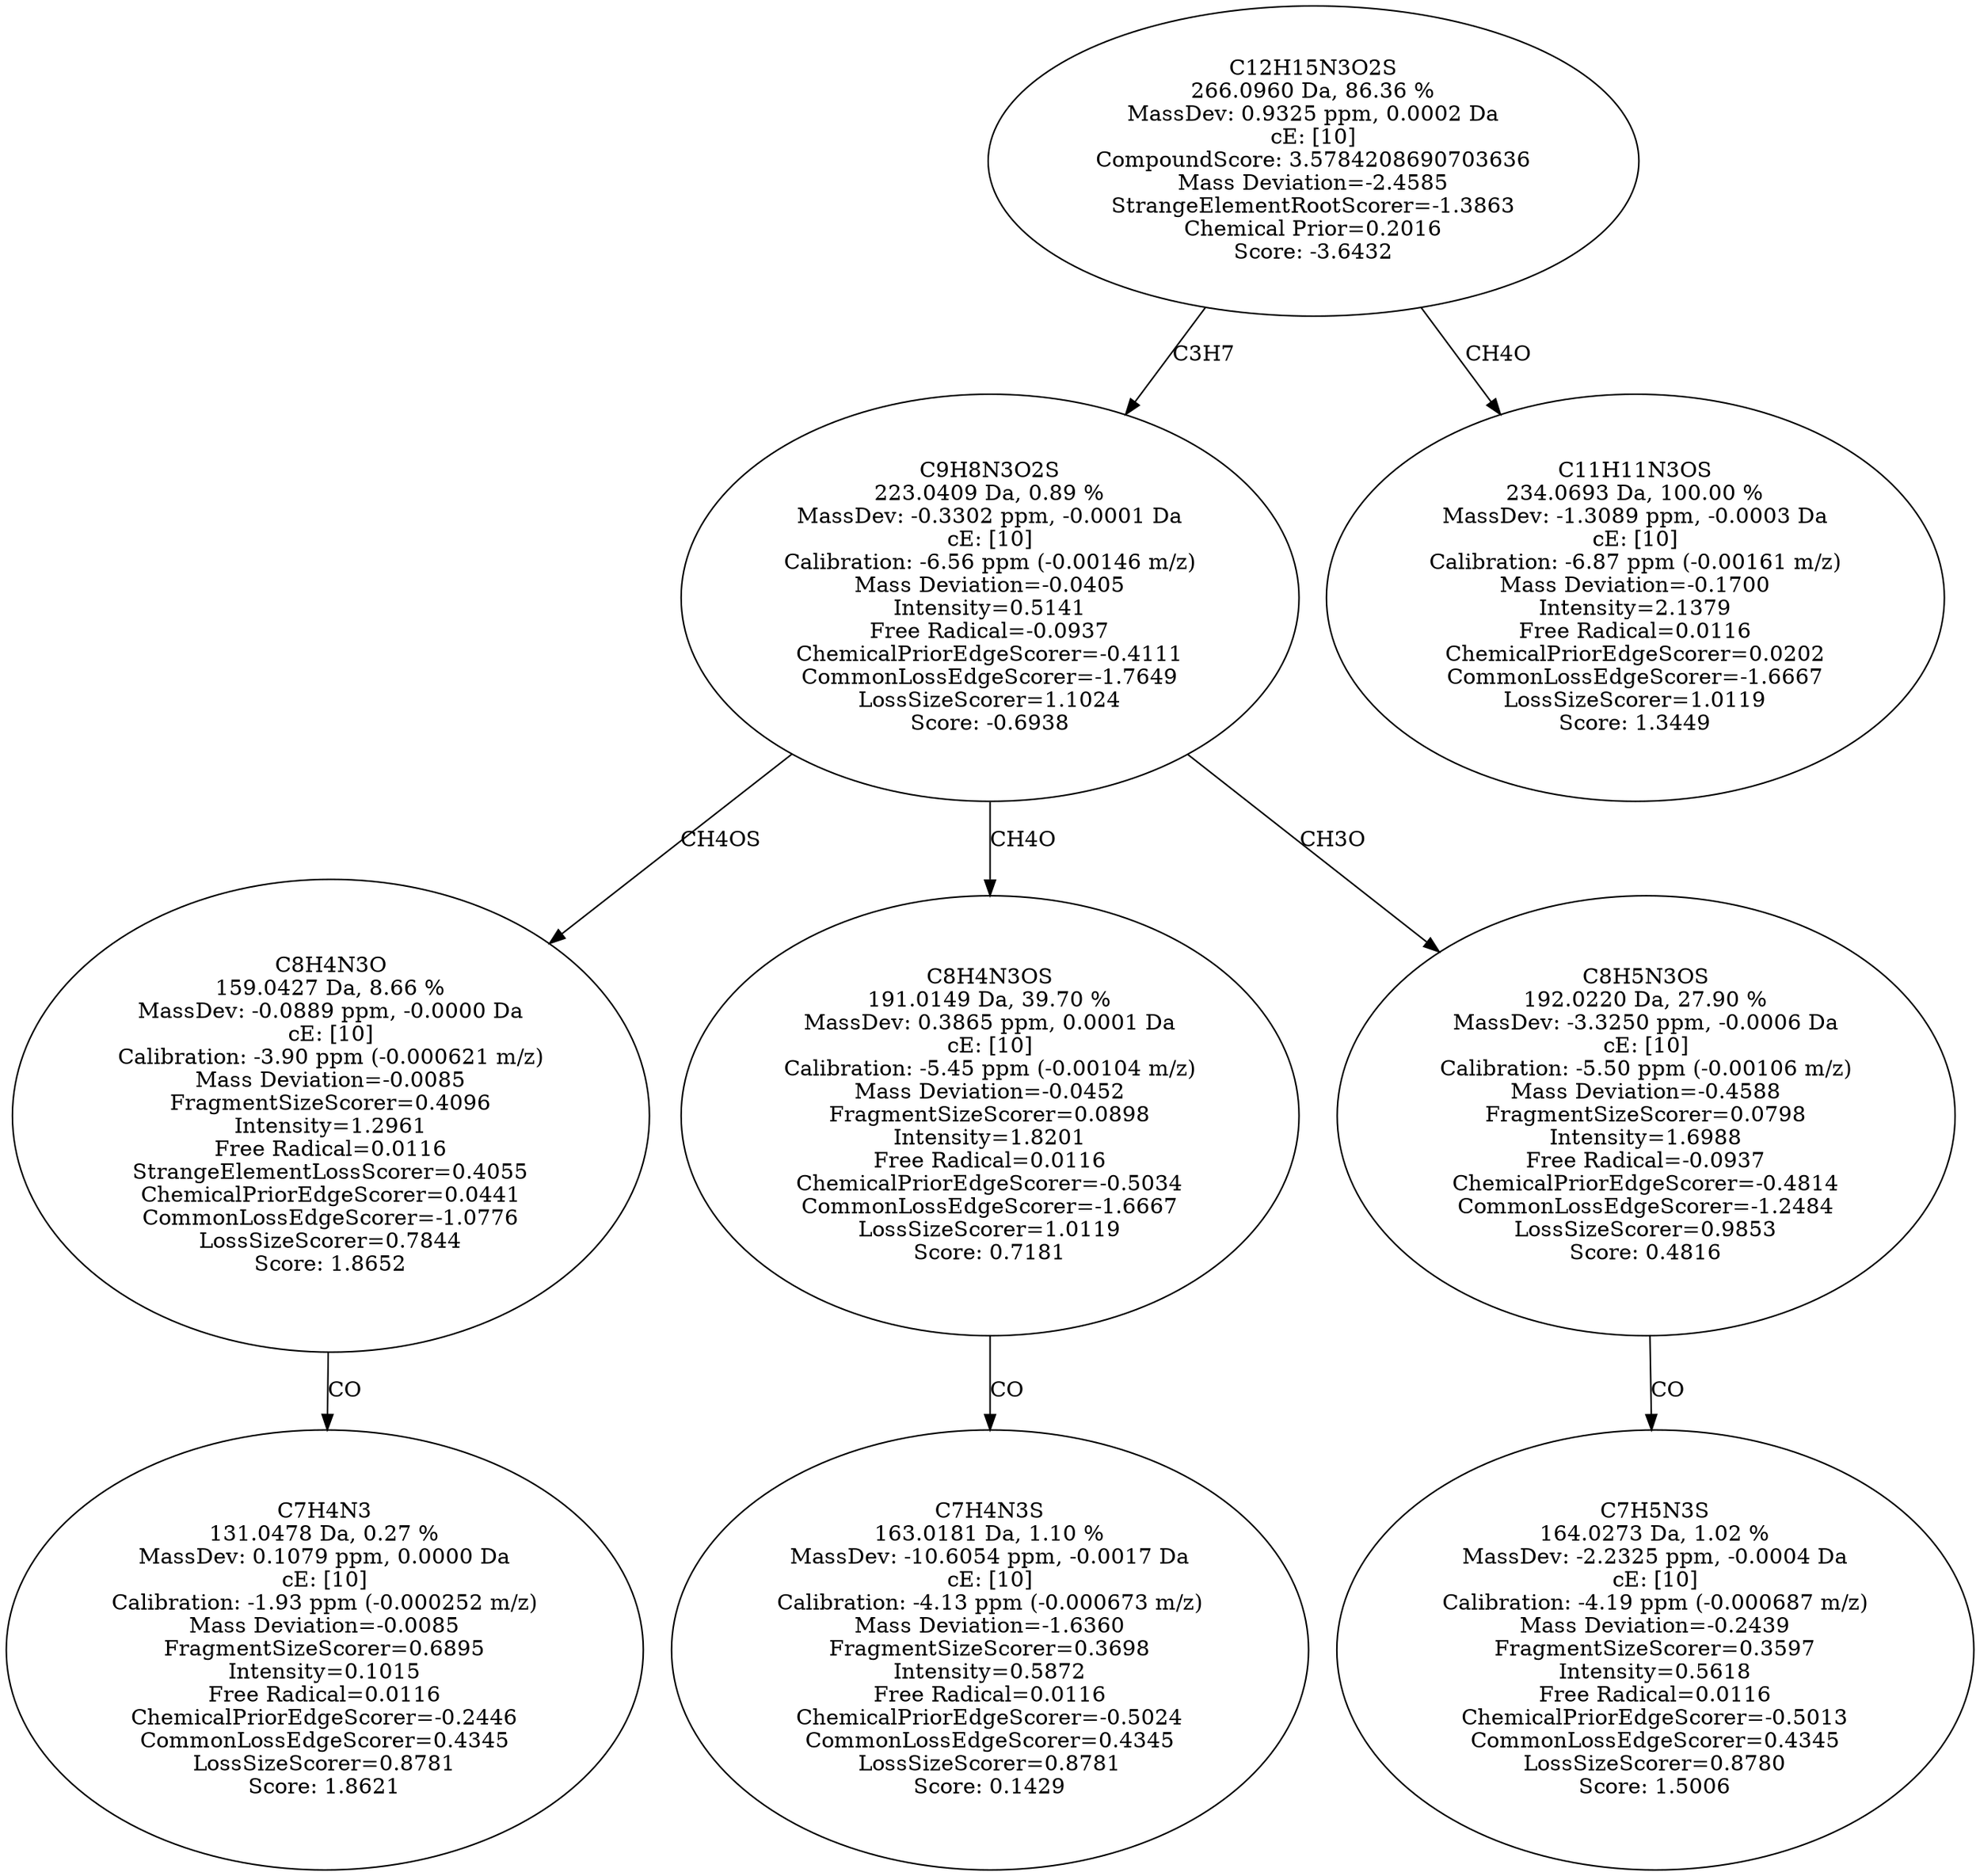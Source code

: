 strict digraph {
v1 [label="C7H4N3\n131.0478 Da, 0.27 %\nMassDev: 0.1079 ppm, 0.0000 Da\ncE: [10]\nCalibration: -1.93 ppm (-0.000252 m/z)\nMass Deviation=-0.0085\nFragmentSizeScorer=0.6895\nIntensity=0.1015\nFree Radical=0.0116\nChemicalPriorEdgeScorer=-0.2446\nCommonLossEdgeScorer=0.4345\nLossSizeScorer=0.8781\nScore: 1.8621"];
v2 [label="C8H4N3O\n159.0427 Da, 8.66 %\nMassDev: -0.0889 ppm, -0.0000 Da\ncE: [10]\nCalibration: -3.90 ppm (-0.000621 m/z)\nMass Deviation=-0.0085\nFragmentSizeScorer=0.4096\nIntensity=1.2961\nFree Radical=0.0116\nStrangeElementLossScorer=0.4055\nChemicalPriorEdgeScorer=0.0441\nCommonLossEdgeScorer=-1.0776\nLossSizeScorer=0.7844\nScore: 1.8652"];
v3 [label="C7H4N3S\n163.0181 Da, 1.10 %\nMassDev: -10.6054 ppm, -0.0017 Da\ncE: [10]\nCalibration: -4.13 ppm (-0.000673 m/z)\nMass Deviation=-1.6360\nFragmentSizeScorer=0.3698\nIntensity=0.5872\nFree Radical=0.0116\nChemicalPriorEdgeScorer=-0.5024\nCommonLossEdgeScorer=0.4345\nLossSizeScorer=0.8781\nScore: 0.1429"];
v4 [label="C8H4N3OS\n191.0149 Da, 39.70 %\nMassDev: 0.3865 ppm, 0.0001 Da\ncE: [10]\nCalibration: -5.45 ppm (-0.00104 m/z)\nMass Deviation=-0.0452\nFragmentSizeScorer=0.0898\nIntensity=1.8201\nFree Radical=0.0116\nChemicalPriorEdgeScorer=-0.5034\nCommonLossEdgeScorer=-1.6667\nLossSizeScorer=1.0119\nScore: 0.7181"];
v5 [label="C7H5N3S\n164.0273 Da, 1.02 %\nMassDev: -2.2325 ppm, -0.0004 Da\ncE: [10]\nCalibration: -4.19 ppm (-0.000687 m/z)\nMass Deviation=-0.2439\nFragmentSizeScorer=0.3597\nIntensity=0.5618\nFree Radical=0.0116\nChemicalPriorEdgeScorer=-0.5013\nCommonLossEdgeScorer=0.4345\nLossSizeScorer=0.8780\nScore: 1.5006"];
v6 [label="C8H5N3OS\n192.0220 Da, 27.90 %\nMassDev: -3.3250 ppm, -0.0006 Da\ncE: [10]\nCalibration: -5.50 ppm (-0.00106 m/z)\nMass Deviation=-0.4588\nFragmentSizeScorer=0.0798\nIntensity=1.6988\nFree Radical=-0.0937\nChemicalPriorEdgeScorer=-0.4814\nCommonLossEdgeScorer=-1.2484\nLossSizeScorer=0.9853\nScore: 0.4816"];
v7 [label="C9H8N3O2S\n223.0409 Da, 0.89 %\nMassDev: -0.3302 ppm, -0.0001 Da\ncE: [10]\nCalibration: -6.56 ppm (-0.00146 m/z)\nMass Deviation=-0.0405\nIntensity=0.5141\nFree Radical=-0.0937\nChemicalPriorEdgeScorer=-0.4111\nCommonLossEdgeScorer=-1.7649\nLossSizeScorer=1.1024\nScore: -0.6938"];
v8 [label="C11H11N3OS\n234.0693 Da, 100.00 %\nMassDev: -1.3089 ppm, -0.0003 Da\ncE: [10]\nCalibration: -6.87 ppm (-0.00161 m/z)\nMass Deviation=-0.1700\nIntensity=2.1379\nFree Radical=0.0116\nChemicalPriorEdgeScorer=0.0202\nCommonLossEdgeScorer=-1.6667\nLossSizeScorer=1.0119\nScore: 1.3449"];
v9 [label="C12H15N3O2S\n266.0960 Da, 86.36 %\nMassDev: 0.9325 ppm, 0.0002 Da\ncE: [10]\nCompoundScore: 3.5784208690703636\nMass Deviation=-2.4585\nStrangeElementRootScorer=-1.3863\nChemical Prior=0.2016\nScore: -3.6432"];
v2 -> v1 [label="CO"];
v7 -> v2 [label="CH4OS"];
v4 -> v3 [label="CO"];
v7 -> v4 [label="CH4O"];
v6 -> v5 [label="CO"];
v7 -> v6 [label="CH3O"];
v9 -> v7 [label="C3H7"];
v9 -> v8 [label="CH4O"];
}